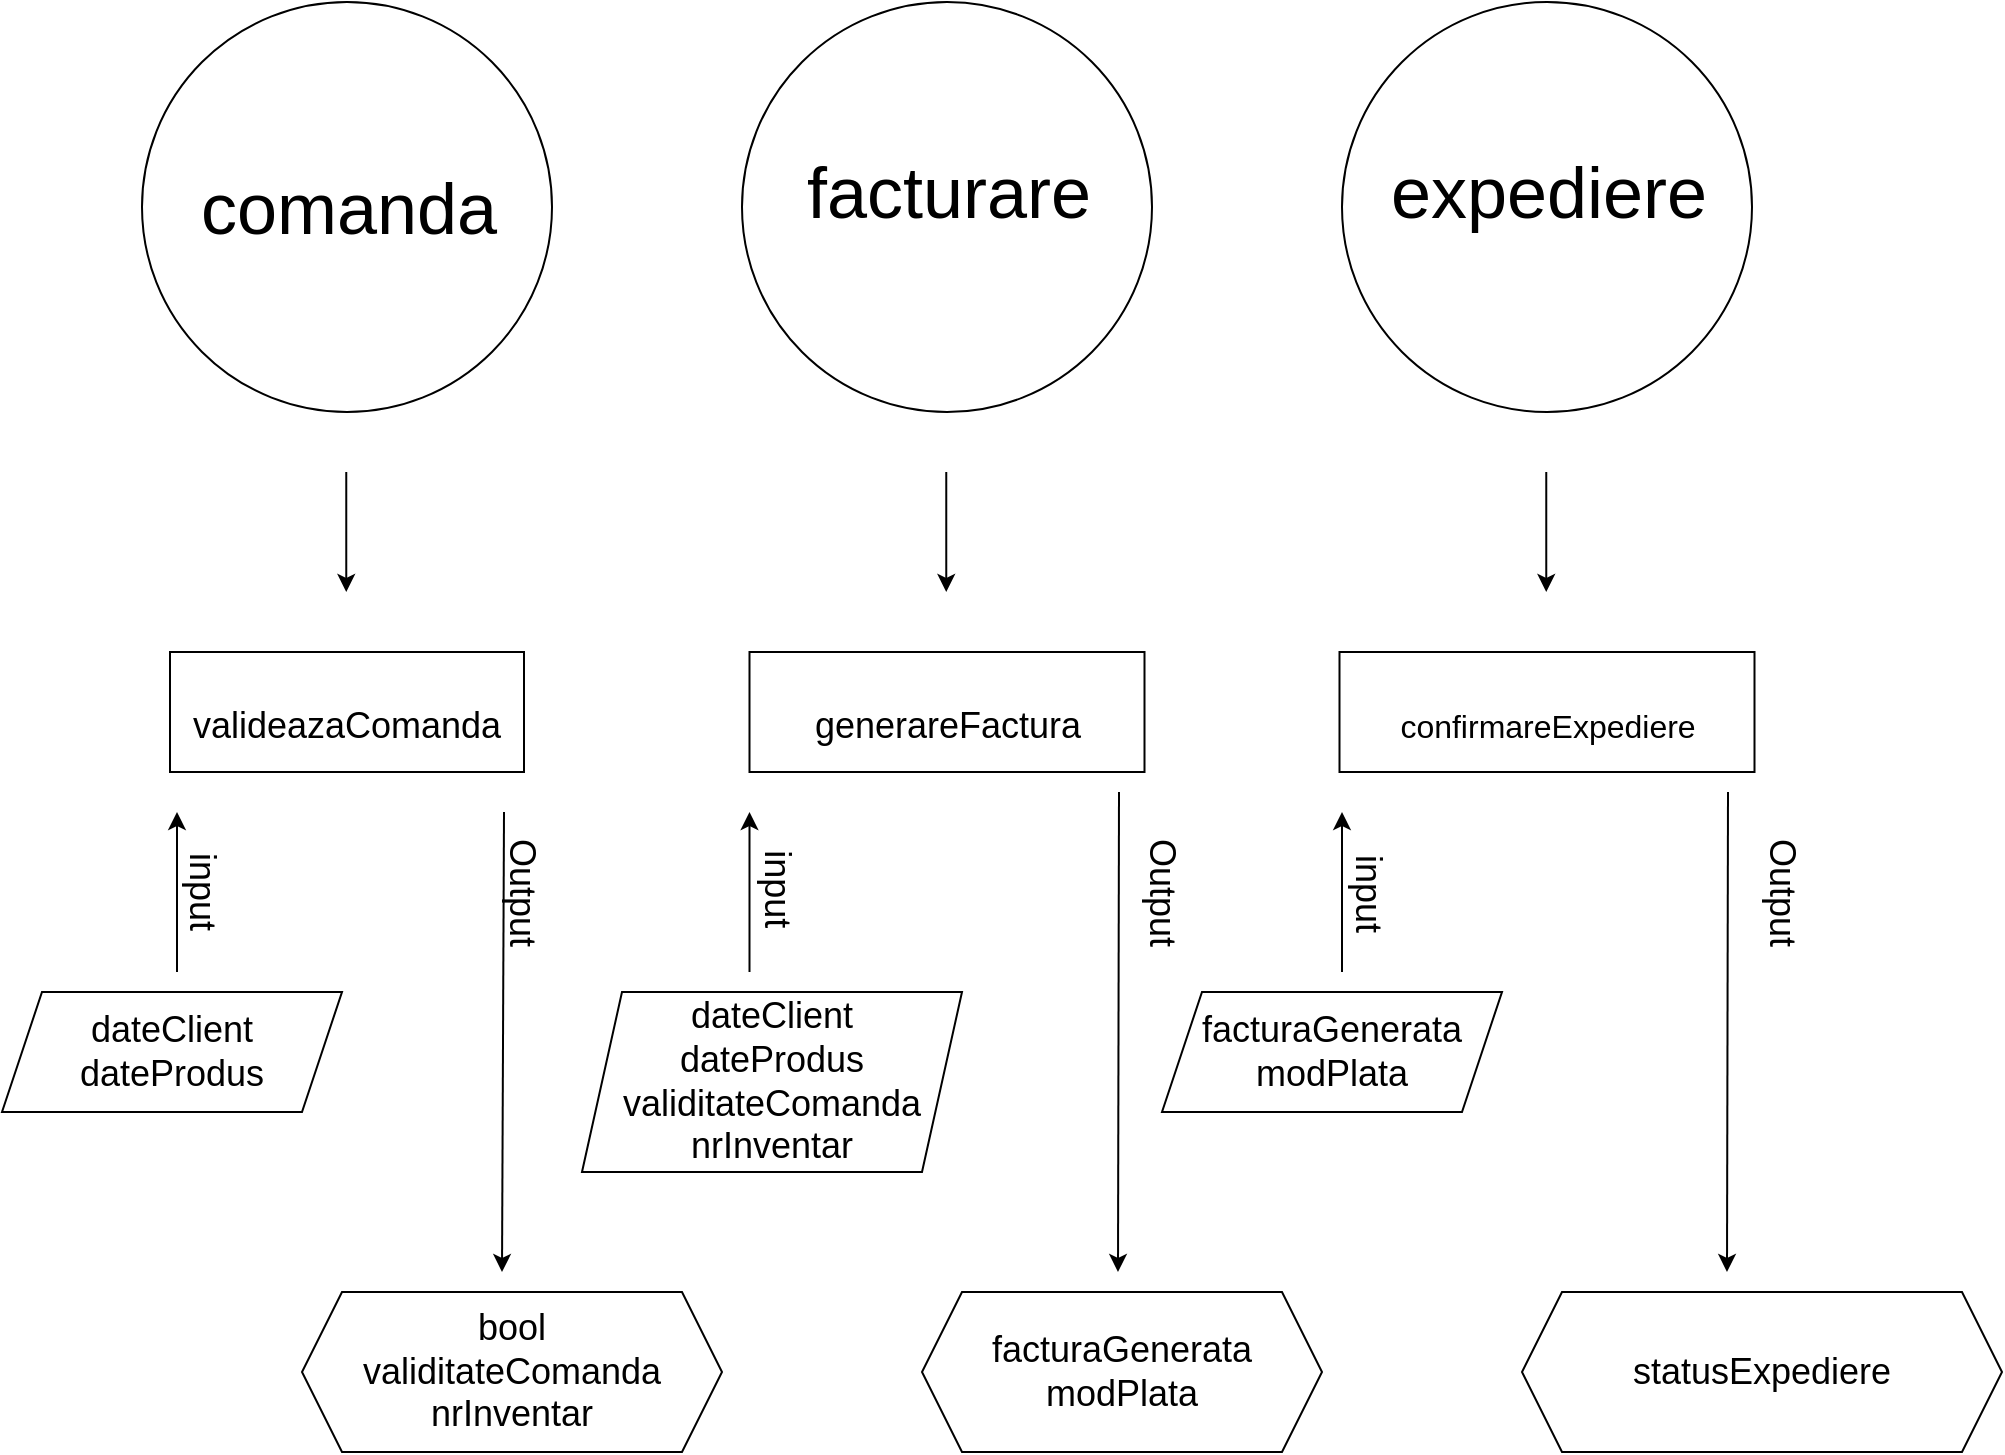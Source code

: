 <mxfile version="20.5.2" type="device"><diagram id="RBeLx6OH8HrlBrTZRGE1" name="Page-1"><mxGraphModel dx="1966" dy="842" grid="1" gridSize="10" guides="1" tooltips="1" connect="1" arrows="1" fold="1" page="1" pageScale="1" pageWidth="2339" pageHeight="3300" math="0" shadow="0"><root><mxCell id="0"/><mxCell id="1" parent="0"/><mxCell id="TSwtHBnRV--I3IDcwVHP-1" value="" style="ellipse;whiteSpace=wrap;html=1;aspect=fixed;" vertex="1" parent="1"><mxGeometry x="370" y="115" width="205" height="205" as="geometry"/></mxCell><mxCell id="TSwtHBnRV--I3IDcwVHP-4" value="&lt;font style=&quot;font-size: 36px;&quot;&gt;comanda&lt;/font&gt;" style="text;html=1;align=center;verticalAlign=middle;resizable=0;points=[];autosize=1;strokeColor=none;fillColor=none;" vertex="1" parent="1"><mxGeometry x="387.5" y="187.5" width="170" height="60" as="geometry"/></mxCell><mxCell id="TSwtHBnRV--I3IDcwVHP-5" value="" style="ellipse;whiteSpace=wrap;html=1;aspect=fixed;" vertex="1" parent="1"><mxGeometry x="670" y="115" width="205" height="205" as="geometry"/></mxCell><mxCell id="TSwtHBnRV--I3IDcwVHP-6" value="" style="ellipse;whiteSpace=wrap;html=1;aspect=fixed;" vertex="1" parent="1"><mxGeometry x="970" y="115" width="205" height="205" as="geometry"/></mxCell><mxCell id="TSwtHBnRV--I3IDcwVHP-7" value="&lt;span style=&quot;font-size: 36px;&quot;&gt;facturare&lt;/span&gt;" style="text;html=1;align=center;verticalAlign=middle;resizable=0;points=[];autosize=1;strokeColor=none;fillColor=none;" vertex="1" parent="1"><mxGeometry x="687.5" y="180" width="170" height="60" as="geometry"/></mxCell><mxCell id="TSwtHBnRV--I3IDcwVHP-8" value="&lt;span style=&quot;font-size: 36px;&quot;&gt;expediere&lt;/span&gt;" style="text;html=1;align=center;verticalAlign=middle;resizable=0;points=[];autosize=1;strokeColor=none;fillColor=none;" vertex="1" parent="1"><mxGeometry x="982.5" y="180" width="180" height="60" as="geometry"/></mxCell><mxCell id="TSwtHBnRV--I3IDcwVHP-9" value="" style="endArrow=classic;html=1;rounded=0;fontSize=36;" edge="1" parent="1"><mxGeometry width="50" height="50" relative="1" as="geometry"><mxPoint x="472.13" y="350" as="sourcePoint"/><mxPoint x="472.13" y="410" as="targetPoint"/><Array as="points"><mxPoint x="472.13" y="380"/></Array></mxGeometry></mxCell><mxCell id="TSwtHBnRV--I3IDcwVHP-10" value="" style="endArrow=classic;html=1;rounded=0;fontSize=36;" edge="1" parent="1"><mxGeometry width="50" height="50" relative="1" as="geometry"><mxPoint x="772.13" y="350" as="sourcePoint"/><mxPoint x="772.13" y="410" as="targetPoint"/><Array as="points"><mxPoint x="772.13" y="380"/></Array></mxGeometry></mxCell><mxCell id="TSwtHBnRV--I3IDcwVHP-11" value="" style="endArrow=classic;html=1;rounded=0;fontSize=36;" edge="1" parent="1"><mxGeometry width="50" height="50" relative="1" as="geometry"><mxPoint x="1072.13" y="350" as="sourcePoint"/><mxPoint x="1072.13" y="410" as="targetPoint"/><Array as="points"><mxPoint x="1072.13" y="380"/></Array></mxGeometry></mxCell><mxCell id="TSwtHBnRV--I3IDcwVHP-13" value="&lt;font style=&quot;font-size: 18px;&quot;&gt;valideazaComanda&lt;/font&gt;" style="rounded=0;whiteSpace=wrap;html=1;fontSize=36;" vertex="1" parent="1"><mxGeometry x="384" y="440" width="177" height="60" as="geometry"/></mxCell><mxCell id="TSwtHBnRV--I3IDcwVHP-14" value="&lt;font style=&quot;font-size: 18px;&quot;&gt;generareFactura&lt;/font&gt;" style="rounded=0;whiteSpace=wrap;html=1;fontSize=36;" vertex="1" parent="1"><mxGeometry x="673.75" y="440" width="197.5" height="60" as="geometry"/></mxCell><mxCell id="TSwtHBnRV--I3IDcwVHP-15" value="&lt;font size=&quot;3&quot;&gt;confirmareExpediere&lt;/font&gt;" style="rounded=0;whiteSpace=wrap;html=1;fontSize=36;" vertex="1" parent="1"><mxGeometry x="968.75" y="440" width="207.5" height="60" as="geometry"/></mxCell><mxCell id="TSwtHBnRV--I3IDcwVHP-16" value="" style="endArrow=classic;html=1;rounded=0;fontSize=18;" edge="1" parent="1"><mxGeometry width="50" height="50" relative="1" as="geometry"><mxPoint x="387.5" y="600" as="sourcePoint"/><mxPoint x="387.5" y="520" as="targetPoint"/><Array as="points"><mxPoint x="387.5" y="580"/></Array></mxGeometry></mxCell><mxCell id="TSwtHBnRV--I3IDcwVHP-19" value="input&lt;br&gt;" style="edgeLabel;html=1;align=center;verticalAlign=middle;resizable=0;points=[];fontSize=18;rotation=90;" vertex="1" connectable="0" parent="TSwtHBnRV--I3IDcwVHP-16"><mxGeometry x="0.832" relative="1" as="geometry"><mxPoint x="13" y="33" as="offset"/></mxGeometry></mxCell><mxCell id="TSwtHBnRV--I3IDcwVHP-17" value="" style="endArrow=classic;html=1;rounded=0;fontSize=18;" edge="1" parent="1"><mxGeometry width="50" height="50" relative="1" as="geometry"><mxPoint x="673.75" y="600.0" as="sourcePoint"/><mxPoint x="673.75" y="520.0" as="targetPoint"/><Array as="points"><mxPoint x="673.75" y="580"/></Array></mxGeometry></mxCell><mxCell id="TSwtHBnRV--I3IDcwVHP-18" value="" style="endArrow=classic;html=1;rounded=0;fontSize=18;" edge="1" parent="1"><mxGeometry width="50" height="50" relative="1" as="geometry"><mxPoint x="970" y="600.0" as="sourcePoint"/><mxPoint x="970" y="520.0" as="targetPoint"/><Array as="points"><mxPoint x="970" y="580"/></Array></mxGeometry></mxCell><mxCell id="TSwtHBnRV--I3IDcwVHP-22" value="input" style="edgeLabel;html=1;align=center;verticalAlign=middle;resizable=0;points=[];fontSize=18;rotation=90;" vertex="1" connectable="0" parent="TSwtHBnRV--I3IDcwVHP-18"><mxGeometry x="0.821" y="-2" relative="1" as="geometry"><mxPoint x="11" y="33" as="offset"/></mxGeometry></mxCell><mxCell id="TSwtHBnRV--I3IDcwVHP-20" value="input&lt;br&gt;" style="edgeLabel;html=1;align=center;verticalAlign=middle;resizable=0;points=[];fontSize=18;rotation=90;" vertex="1" connectable="0" parent="1"><mxGeometry x="430.0" y="569.667" as="geometry"><mxPoint x="-12.0" y="-258" as="offset"/></mxGeometry></mxCell><mxCell id="TSwtHBnRV--I3IDcwVHP-23" value="dateClient&lt;br&gt;dateProdus" style="shape=parallelogram;perimeter=parallelogramPerimeter;whiteSpace=wrap;html=1;fixedSize=1;fontSize=18;" vertex="1" parent="1"><mxGeometry x="300" y="610" width="170" height="60" as="geometry"/></mxCell><mxCell id="TSwtHBnRV--I3IDcwVHP-25" value="facturaGenerata&lt;br&gt;modPlata" style="shape=parallelogram;perimeter=parallelogramPerimeter;whiteSpace=wrap;html=1;fixedSize=1;fontSize=18;" vertex="1" parent="1"><mxGeometry x="880" y="610" width="170" height="60" as="geometry"/></mxCell><mxCell id="TSwtHBnRV--I3IDcwVHP-26" value="" style="endArrow=classic;html=1;rounded=0;fontSize=18;" edge="1" parent="1"><mxGeometry width="50" height="50" relative="1" as="geometry"><mxPoint x="551" y="520" as="sourcePoint"/><mxPoint x="550" y="750" as="targetPoint"/></mxGeometry></mxCell><mxCell id="TSwtHBnRV--I3IDcwVHP-27" value="bool&lt;br&gt;validitateComanda&lt;br&gt;nrInventar" style="shape=hexagon;perimeter=hexagonPerimeter2;whiteSpace=wrap;html=1;fixedSize=1;fontSize=18;" vertex="1" parent="1"><mxGeometry x="450" y="760" width="210" height="80" as="geometry"/></mxCell><mxCell id="TSwtHBnRV--I3IDcwVHP-28" value="" style="endArrow=classic;html=1;rounded=0;fontSize=18;" edge="1" parent="1"><mxGeometry width="50" height="50" relative="1" as="geometry"><mxPoint x="858.5" y="510" as="sourcePoint"/><mxPoint x="858" y="750" as="targetPoint"/></mxGeometry></mxCell><mxCell id="TSwtHBnRV--I3IDcwVHP-29" value="facturaGenerata&lt;br&gt;modPlata" style="shape=hexagon;perimeter=hexagonPerimeter2;whiteSpace=wrap;html=1;fixedSize=1;fontSize=18;" vertex="1" parent="1"><mxGeometry x="760" y="760" width="200" height="80" as="geometry"/></mxCell><mxCell id="TSwtHBnRV--I3IDcwVHP-30" value="" style="endArrow=classic;html=1;rounded=0;fontSize=18;" edge="1" parent="1"><mxGeometry width="50" height="50" relative="1" as="geometry"><mxPoint x="1163" y="510" as="sourcePoint"/><mxPoint x="1162.5" y="750" as="targetPoint"/></mxGeometry></mxCell><mxCell id="TSwtHBnRV--I3IDcwVHP-31" value="statusExpediere" style="shape=hexagon;perimeter=hexagonPerimeter2;whiteSpace=wrap;html=1;fixedSize=1;fontSize=18;" vertex="1" parent="1"><mxGeometry x="1060" y="760" width="240" height="80" as="geometry"/></mxCell><mxCell id="TSwtHBnRV--I3IDcwVHP-32" value="dateClient&lt;br&gt;dateProdus&lt;br&gt;validitateComanda&lt;br&gt;nrInventar" style="shape=parallelogram;perimeter=parallelogramPerimeter;whiteSpace=wrap;html=1;fixedSize=1;fontSize=18;" vertex="1" parent="1"><mxGeometry x="590" y="610" width="190" height="90" as="geometry"/></mxCell><mxCell id="TSwtHBnRV--I3IDcwVHP-33" value="Output&lt;br&gt;" style="text;html=1;align=center;verticalAlign=middle;resizable=0;points=[];autosize=1;strokeColor=none;fillColor=none;fontSize=18;rotation=90;" vertex="1" parent="1"><mxGeometry x="520" y="540" width="80" height="40" as="geometry"/></mxCell><mxCell id="TSwtHBnRV--I3IDcwVHP-34" value="Output&lt;br&gt;" style="text;html=1;align=center;verticalAlign=middle;resizable=0;points=[];autosize=1;strokeColor=none;fillColor=none;fontSize=18;rotation=90;" vertex="1" parent="1"><mxGeometry x="840" y="540" width="80" height="40" as="geometry"/></mxCell><mxCell id="TSwtHBnRV--I3IDcwVHP-35" value="Output&lt;br&gt;" style="text;html=1;align=center;verticalAlign=middle;resizable=0;points=[];autosize=1;strokeColor=none;fillColor=none;fontSize=18;rotation=90;" vertex="1" parent="1"><mxGeometry x="1150" y="540" width="80" height="40" as="geometry"/></mxCell></root></mxGraphModel></diagram></mxfile>